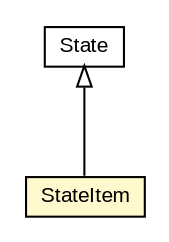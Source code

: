 #!/usr/local/bin/dot
#
# Class diagram 
# Generated by UMLGraph version 5.1 (http://www.umlgraph.org/)
#

digraph G {
	edge [fontname="arial",fontsize=10,labelfontname="arial",labelfontsize=10];
	node [fontname="arial",fontsize=10,shape=plaintext];
	nodesep=0.25;
	ranksep=0.5;
	// com.mycompany.ut2004afia.StateItem
	c17 [label=<<table title="com.mycompany.ut2004afia.StateItem" border="0" cellborder="1" cellspacing="0" cellpadding="2" port="p" bgcolor="lemonChiffon" href="./StateItem.html">
		<tr><td><table border="0" cellspacing="0" cellpadding="1">
<tr><td align="center" balign="center"> StateItem </td></tr>
		</table></td></tr>
		</table>>, fontname="arial", fontcolor="black", fontsize=10.0];
	// com.mycompany.ut2004afia.State
	c19 [label=<<table title="com.mycompany.ut2004afia.State" border="0" cellborder="1" cellspacing="0" cellpadding="2" port="p" href="./State.html">
		<tr><td><table border="0" cellspacing="0" cellpadding="1">
<tr><td align="center" balign="center"> State </td></tr>
		</table></td></tr>
		</table>>, fontname="arial", fontcolor="black", fontsize=10.0];
	//com.mycompany.ut2004afia.StateItem extends com.mycompany.ut2004afia.State
	c19:p -> c17:p [dir=back,arrowtail=empty];
}

